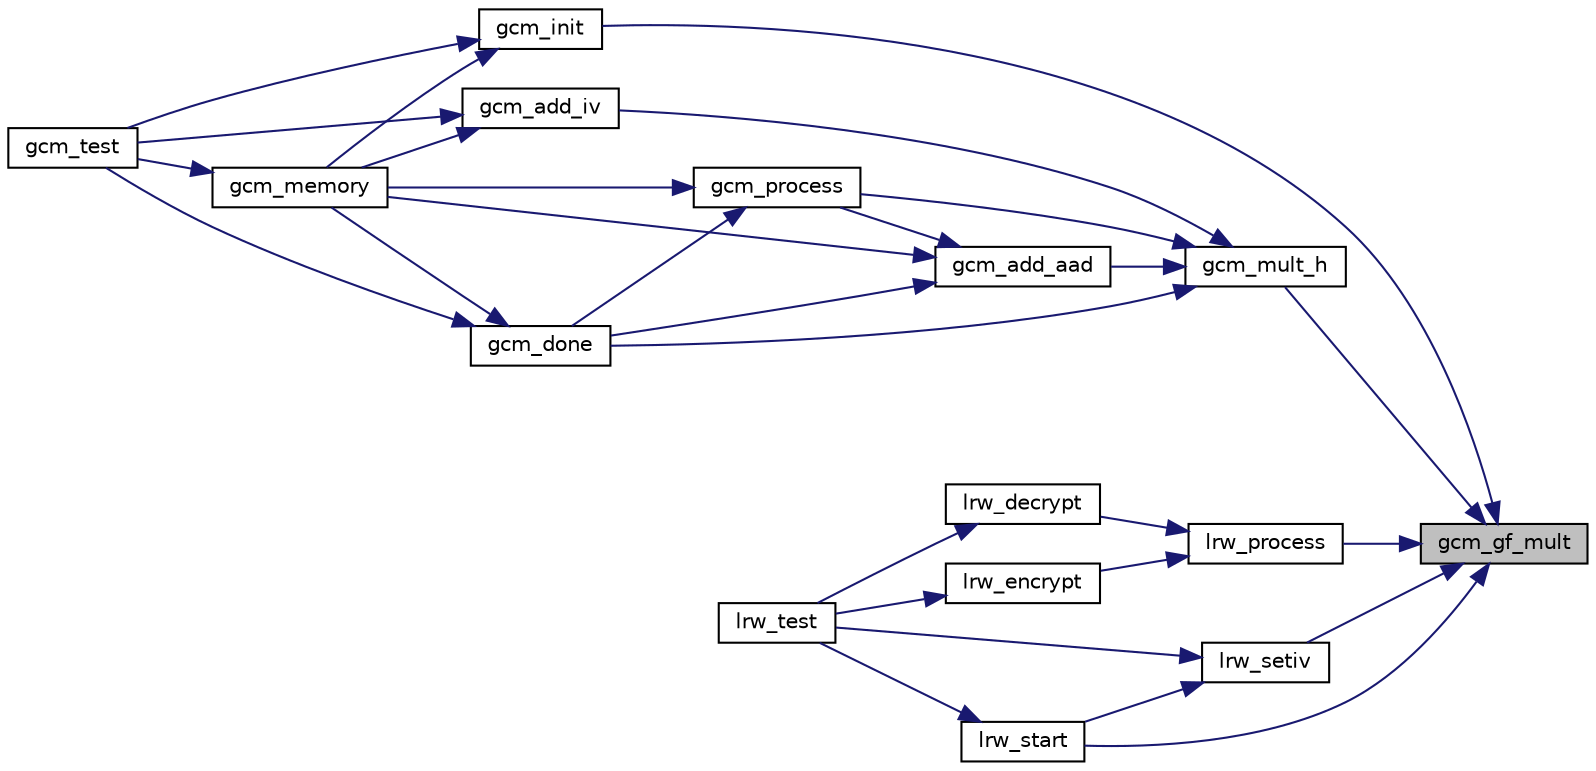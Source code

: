 digraph "gcm_gf_mult"
{
 // LATEX_PDF_SIZE
  edge [fontname="Helvetica",fontsize="10",labelfontname="Helvetica",labelfontsize="10"];
  node [fontname="Helvetica",fontsize="10",shape=record];
  rankdir="RL";
  Node21 [label="gcm_gf_mult",height=0.2,width=0.4,color="black", fillcolor="grey75", style="filled", fontcolor="black",tooltip="GCM GF multiplier (internal use only) bitserial."];
  Node21 -> Node22 [dir="back",color="midnightblue",fontsize="10",style="solid",fontname="Helvetica"];
  Node22 [label="gcm_init",height=0.2,width=0.4,color="black", fillcolor="white", style="filled",URL="$gcm__init_8c.html#aa8fa50bfa0ec8b07b363dbe7cbab7339",tooltip="Initialize a GCM state."];
  Node22 -> Node23 [dir="back",color="midnightblue",fontsize="10",style="solid",fontname="Helvetica"];
  Node23 [label="gcm_memory",height=0.2,width=0.4,color="black", fillcolor="white", style="filled",URL="$gcm__memory_8c.html#a43d9862e1013606d01bab2c57fef74f5",tooltip="Process an entire GCM packet in one call."];
  Node23 -> Node24 [dir="back",color="midnightblue",fontsize="10",style="solid",fontname="Helvetica"];
  Node24 [label="gcm_test",height=0.2,width=0.4,color="black", fillcolor="white", style="filled",URL="$gcm__test_8c.html#ae36c8eb6c2964df7e386f5f73bded5e7",tooltip="Test the GCM code."];
  Node22 -> Node24 [dir="back",color="midnightblue",fontsize="10",style="solid",fontname="Helvetica"];
  Node21 -> Node25 [dir="back",color="midnightblue",fontsize="10",style="solid",fontname="Helvetica"];
  Node25 [label="gcm_mult_h",height=0.2,width=0.4,color="black", fillcolor="white", style="filled",URL="$gcm__mult__h_8c.html#a198e51a3d6b56455cc781d140ebd6f6d",tooltip="GCM multiply by H."];
  Node25 -> Node26 [dir="back",color="midnightblue",fontsize="10",style="solid",fontname="Helvetica"];
  Node26 [label="gcm_add_aad",height=0.2,width=0.4,color="black", fillcolor="white", style="filled",URL="$gcm__add__aad_8c.html#ab9e6297b575f465e9fac3846f22a2bbd",tooltip="Add AAD to the GCM state."];
  Node26 -> Node27 [dir="back",color="midnightblue",fontsize="10",style="solid",fontname="Helvetica"];
  Node27 [label="gcm_done",height=0.2,width=0.4,color="black", fillcolor="white", style="filled",URL="$gcm__done_8c.html#a802604cf97f0f3103881fc43bdc060f3",tooltip="Terminate a GCM stream."];
  Node27 -> Node23 [dir="back",color="midnightblue",fontsize="10",style="solid",fontname="Helvetica"];
  Node27 -> Node24 [dir="back",color="midnightblue",fontsize="10",style="solid",fontname="Helvetica"];
  Node26 -> Node23 [dir="back",color="midnightblue",fontsize="10",style="solid",fontname="Helvetica"];
  Node26 -> Node28 [dir="back",color="midnightblue",fontsize="10",style="solid",fontname="Helvetica"];
  Node28 [label="gcm_process",height=0.2,width=0.4,color="black", fillcolor="white", style="filled",URL="$gcm__process_8c.html#a9de6ff96ed00a8296355d52b9a2e1ba0",tooltip="Process plaintext/ciphertext through GCM."];
  Node28 -> Node27 [dir="back",color="midnightblue",fontsize="10",style="solid",fontname="Helvetica"];
  Node28 -> Node23 [dir="back",color="midnightblue",fontsize="10",style="solid",fontname="Helvetica"];
  Node25 -> Node29 [dir="back",color="midnightblue",fontsize="10",style="solid",fontname="Helvetica"];
  Node29 [label="gcm_add_iv",height=0.2,width=0.4,color="black", fillcolor="white", style="filled",URL="$gcm__add__iv_8c.html#a05c018a26305857461c773ce2e458fc5",tooltip="Add IV data to the GCM state."];
  Node29 -> Node23 [dir="back",color="midnightblue",fontsize="10",style="solid",fontname="Helvetica"];
  Node29 -> Node24 [dir="back",color="midnightblue",fontsize="10",style="solid",fontname="Helvetica"];
  Node25 -> Node27 [dir="back",color="midnightblue",fontsize="10",style="solid",fontname="Helvetica"];
  Node25 -> Node28 [dir="back",color="midnightblue",fontsize="10",style="solid",fontname="Helvetica"];
  Node21 -> Node30 [dir="back",color="midnightblue",fontsize="10",style="solid",fontname="Helvetica"];
  Node30 [label="lrw_process",height=0.2,width=0.4,color="black", fillcolor="white", style="filled",URL="$lrw__process_8c.html#a6f5de9c91139715030145308a447204a",tooltip="Process blocks with LRW, since decrypt/encrypt are largely the same they share this code."];
  Node30 -> Node31 [dir="back",color="midnightblue",fontsize="10",style="solid",fontname="Helvetica"];
  Node31 [label="lrw_decrypt",height=0.2,width=0.4,color="black", fillcolor="white", style="filled",URL="$lrw__decrypt_8c.html#ab12400c46f12f2725a1b9ea9ef9879e6",tooltip="LRW decrypt blocks."];
  Node31 -> Node32 [dir="back",color="midnightblue",fontsize="10",style="solid",fontname="Helvetica"];
  Node32 [label="lrw_test",height=0.2,width=0.4,color="black", fillcolor="white", style="filled",URL="$lrw__test_8c.html#af231a49d74f9fa4e43f5fd68439979c3",tooltip="Test LRW against specs."];
  Node30 -> Node33 [dir="back",color="midnightblue",fontsize="10",style="solid",fontname="Helvetica"];
  Node33 [label="lrw_encrypt",height=0.2,width=0.4,color="black", fillcolor="white", style="filled",URL="$lrw__encrypt_8c.html#a5bc5a7a6312a63b6c590139f152ca177",tooltip="LRW encrypt blocks."];
  Node33 -> Node32 [dir="back",color="midnightblue",fontsize="10",style="solid",fontname="Helvetica"];
  Node21 -> Node34 [dir="back",color="midnightblue",fontsize="10",style="solid",fontname="Helvetica"];
  Node34 [label="lrw_setiv",height=0.2,width=0.4,color="black", fillcolor="white", style="filled",URL="$lrw__setiv_8c.html#a68082c7057772abce580c72a12eb4f79",tooltip="Set the IV for LRW."];
  Node34 -> Node35 [dir="back",color="midnightblue",fontsize="10",style="solid",fontname="Helvetica"];
  Node35 [label="lrw_start",height=0.2,width=0.4,color="black", fillcolor="white", style="filled",URL="$lrw__start_8c.html#a85f429f1430c834c58e4f5cfe75fe12f",tooltip="Initialize the LRW context."];
  Node35 -> Node32 [dir="back",color="midnightblue",fontsize="10",style="solid",fontname="Helvetica"];
  Node34 -> Node32 [dir="back",color="midnightblue",fontsize="10",style="solid",fontname="Helvetica"];
  Node21 -> Node35 [dir="back",color="midnightblue",fontsize="10",style="solid",fontname="Helvetica"];
}
